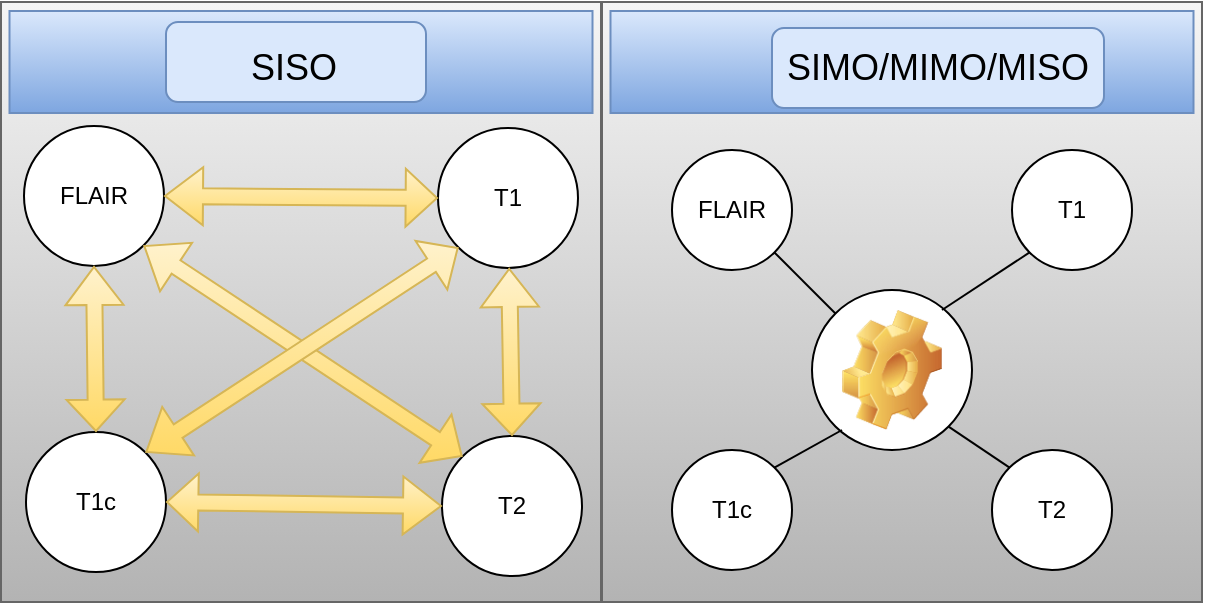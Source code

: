 <mxfile version="18.0.7" type="device"><diagram id="BMPRerqlpBM6pr6brYIG" name="Page-1"><mxGraphModel dx="468" dy="402" grid="1" gridSize="10" guides="1" tooltips="1" connect="1" arrows="1" fold="1" page="1" pageScale="1" pageWidth="850" pageHeight="1100" math="0" shadow="0"><root><mxCell id="0"/><mxCell id="1" parent="0"/><mxCell id="QxVMwQ4PlM28b0aQw3vw-6" value="" style="whiteSpace=wrap;html=1;aspect=fixed;fillColor=#f5f5f5;gradientColor=#b3b3b3;strokeColor=#666666;" parent="1" vertex="1"><mxGeometry x="489" y="187" width="300" height="300" as="geometry"/></mxCell><mxCell id="QxVMwQ4PlM28b0aQw3vw-9" value="" style="rounded=0;whiteSpace=wrap;html=1;fillColor=#dae8fc;strokeColor=#6c8ebf;gradientColor=#7ea6e0;" parent="1" vertex="1"><mxGeometry x="493.25" y="191.5" width="291.5" height="51" as="geometry"/></mxCell><mxCell id="QxVMwQ4PlM28b0aQw3vw-1" value="" style="whiteSpace=wrap;html=1;aspect=fixed;fillColor=#f5f5f5;gradientColor=#b3b3b3;strokeColor=#666666;" parent="1" vertex="1"><mxGeometry x="188.5" y="187" width="300" height="300" as="geometry"/></mxCell><mxCell id="QxVMwQ4PlM28b0aQw3vw-8" value="" style="rounded=0;whiteSpace=wrap;html=1;fillColor=#dae8fc;strokeColor=#6c8ebf;gradientColor=#7ea6e0;" parent="1" vertex="1"><mxGeometry x="192.75" y="191.5" width="291.5" height="51" as="geometry"/></mxCell><mxCell id="eWPgf8hlx1LaYcSgqZKT-29" value="" style="rounded=1;whiteSpace=wrap;html=1;fillColor=#dae8fc;strokeColor=#6c8ebf;" parent="1" vertex="1"><mxGeometry x="271" y="197" width="130" height="40" as="geometry"/></mxCell><mxCell id="eWPgf8hlx1LaYcSgqZKT-2" value="FLAIR" style="ellipse;whiteSpace=wrap;html=1;aspect=fixed;" parent="1" vertex="1"><mxGeometry x="200" y="249" width="70" height="70" as="geometry"/></mxCell><mxCell id="eWPgf8hlx1LaYcSgqZKT-3" value="T1" style="ellipse;whiteSpace=wrap;html=1;aspect=fixed;" parent="1" vertex="1"><mxGeometry x="407" y="250" width="70" height="70" as="geometry"/></mxCell><mxCell id="eWPgf8hlx1LaYcSgqZKT-4" value="&lt;span&gt;T1c&lt;/span&gt;" style="ellipse;whiteSpace=wrap;html=1;aspect=fixed;" parent="1" vertex="1"><mxGeometry x="201" y="402" width="70" height="70" as="geometry"/></mxCell><mxCell id="eWPgf8hlx1LaYcSgqZKT-5" value="T2" style="ellipse;whiteSpace=wrap;html=1;aspect=fixed;" parent="1" vertex="1"><mxGeometry x="409" y="404" width="70" height="70" as="geometry"/></mxCell><mxCell id="eWPgf8hlx1LaYcSgqZKT-8" value="" style="shape=flexArrow;endArrow=classic;startArrow=classic;html=1;rounded=0;exitX=0.5;exitY=0;exitDx=0;exitDy=0;entryX=0.5;entryY=1;entryDx=0;entryDy=0;width=8;startSize=4.89;fillColor=#fff2cc;gradientColor=#ffd966;strokeColor=#d6b656;" parent="1" source="eWPgf8hlx1LaYcSgqZKT-4" target="eWPgf8hlx1LaYcSgqZKT-2" edge="1"><mxGeometry width="100" height="100" relative="1" as="geometry"><mxPoint x="350" y="340" as="sourcePoint"/><mxPoint x="450" y="240" as="targetPoint"/></mxGeometry></mxCell><mxCell id="eWPgf8hlx1LaYcSgqZKT-9" value="" style="shape=flexArrow;endArrow=classic;startArrow=classic;html=1;rounded=0;exitX=0;exitY=0.5;exitDx=0;exitDy=0;entryX=1;entryY=0.5;entryDx=0;entryDy=0;width=8;startSize=4.89;fillColor=#fff2cc;gradientColor=#ffd966;strokeColor=#d6b656;" parent="1" source="eWPgf8hlx1LaYcSgqZKT-3" target="eWPgf8hlx1LaYcSgqZKT-2" edge="1"><mxGeometry width="100" height="100" relative="1" as="geometry"><mxPoint x="290" y="430" as="sourcePoint"/><mxPoint x="290" y="270" as="targetPoint"/></mxGeometry></mxCell><mxCell id="eWPgf8hlx1LaYcSgqZKT-10" value="" style="shape=flexArrow;endArrow=classic;startArrow=classic;html=1;rounded=0;exitX=0.5;exitY=0;exitDx=0;exitDy=0;width=8;startSize=4.89;fillColor=#fff2cc;gradientColor=#ffd966;strokeColor=#d6b656;" parent="1" source="eWPgf8hlx1LaYcSgqZKT-5" target="eWPgf8hlx1LaYcSgqZKT-3" edge="1"><mxGeometry width="100" height="100" relative="1" as="geometry"><mxPoint x="395" y="260" as="sourcePoint"/><mxPoint x="240" y="260" as="targetPoint"/></mxGeometry></mxCell><mxCell id="eWPgf8hlx1LaYcSgqZKT-11" value="" style="shape=flexArrow;endArrow=classic;startArrow=classic;html=1;rounded=0;exitX=1;exitY=0.5;exitDx=0;exitDy=0;width=8;startSize=4.89;entryX=0;entryY=0.5;entryDx=0;entryDy=0;fillColor=#fff2cc;gradientColor=#ffd966;strokeColor=#d6b656;" parent="1" source="eWPgf8hlx1LaYcSgqZKT-4" target="eWPgf8hlx1LaYcSgqZKT-5" edge="1"><mxGeometry width="100" height="100" relative="1" as="geometry"><mxPoint x="440" y="413" as="sourcePoint"/><mxPoint x="436.0" y="252.988" as="targetPoint"/></mxGeometry></mxCell><mxCell id="eWPgf8hlx1LaYcSgqZKT-12" value="" style="shape=flexArrow;endArrow=classic;startArrow=classic;html=1;rounded=0;exitX=0;exitY=0;exitDx=0;exitDy=0;width=8;startSize=4.89;entryX=1;entryY=1;entryDx=0;entryDy=0;fillColor=#fff2cc;gradientColor=#ffd966;strokeColor=#d6b656;" parent="1" source="eWPgf8hlx1LaYcSgqZKT-5" target="eWPgf8hlx1LaYcSgqZKT-2" edge="1"><mxGeometry width="100" height="100" relative="1" as="geometry"><mxPoint x="437" y="460" as="sourcePoint"/><mxPoint x="435.4" y="299.998" as="targetPoint"/></mxGeometry></mxCell><mxCell id="eWPgf8hlx1LaYcSgqZKT-13" value="" style="shape=flexArrow;endArrow=classic;startArrow=classic;html=1;rounded=0;exitX=0;exitY=1;exitDx=0;exitDy=0;width=8;startSize=4.89;entryX=1;entryY=0;entryDx=0;entryDy=0;fillColor=#fff2cc;gradientColor=#ffd966;strokeColor=#d6b656;" parent="1" source="eWPgf8hlx1LaYcSgqZKT-3" target="eWPgf8hlx1LaYcSgqZKT-4" edge="1"><mxGeometry width="100" height="100" relative="1" as="geometry"><mxPoint x="408.716" y="471.716" as="sourcePoint"/><mxPoint x="228.284" y="288.284" as="targetPoint"/></mxGeometry></mxCell><mxCell id="eWPgf8hlx1LaYcSgqZKT-14" value="" style="ellipse;whiteSpace=wrap;html=1;aspect=fixed;" parent="1" vertex="1"><mxGeometry x="594" y="331" width="80" height="80" as="geometry"/></mxCell><mxCell id="eWPgf8hlx1LaYcSgqZKT-15" value="" style="shape=image;html=1;verticalLabelPosition=bottom;verticalAlign=top;imageAspect=0;image=img/clipart/Gear_128x128.png" parent="1" vertex="1"><mxGeometry x="609" y="341" width="50" height="60" as="geometry"/></mxCell><mxCell id="eWPgf8hlx1LaYcSgqZKT-16" value="T1" style="ellipse;whiteSpace=wrap;html=1;aspect=fixed;" parent="1" vertex="1"><mxGeometry x="694" y="261" width="60" height="60" as="geometry"/></mxCell><mxCell id="eWPgf8hlx1LaYcSgqZKT-18" value="FLAIR" style="ellipse;whiteSpace=wrap;html=1;aspect=fixed;" parent="1" vertex="1"><mxGeometry x="524" y="261" width="60" height="60" as="geometry"/></mxCell><mxCell id="eWPgf8hlx1LaYcSgqZKT-19" value="&lt;span&gt;T1c&lt;/span&gt;" style="ellipse;whiteSpace=wrap;html=1;aspect=fixed;" parent="1" vertex="1"><mxGeometry x="524" y="411" width="60" height="60" as="geometry"/></mxCell><mxCell id="eWPgf8hlx1LaYcSgqZKT-20" value="T2" style="ellipse;whiteSpace=wrap;html=1;aspect=fixed;" parent="1" vertex="1"><mxGeometry x="684" y="411" width="60" height="60" as="geometry"/></mxCell><mxCell id="eWPgf8hlx1LaYcSgqZKT-22" value="" style="endArrow=none;html=1;rounded=0;entryX=0;entryY=0;entryDx=0;entryDy=0;exitX=1;exitY=1;exitDx=0;exitDy=0;" parent="1" source="eWPgf8hlx1LaYcSgqZKT-18" target="eWPgf8hlx1LaYcSgqZKT-14" edge="1"><mxGeometry width="50" height="50" relative="1" as="geometry"><mxPoint x="474" y="371" as="sourcePoint"/><mxPoint x="524" y="321" as="targetPoint"/></mxGeometry></mxCell><mxCell id="eWPgf8hlx1LaYcSgqZKT-23" value="" style="endArrow=none;html=1;rounded=0;entryX=0;entryY=1;entryDx=0;entryDy=0;exitX=1;exitY=0;exitDx=0;exitDy=0;" parent="1" source="eWPgf8hlx1LaYcSgqZKT-15" target="eWPgf8hlx1LaYcSgqZKT-16" edge="1"><mxGeometry width="50" height="50" relative="1" as="geometry"><mxPoint x="474" y="371" as="sourcePoint"/><mxPoint x="524" y="321" as="targetPoint"/></mxGeometry></mxCell><mxCell id="eWPgf8hlx1LaYcSgqZKT-24" value="" style="endArrow=none;html=1;rounded=0;exitX=1;exitY=0;exitDx=0;exitDy=0;entryX=0;entryY=1;entryDx=0;entryDy=0;" parent="1" source="eWPgf8hlx1LaYcSgqZKT-19" target="eWPgf8hlx1LaYcSgqZKT-15" edge="1"><mxGeometry width="50" height="50" relative="1" as="geometry"><mxPoint x="474" y="371" as="sourcePoint"/><mxPoint x="524" y="321" as="targetPoint"/></mxGeometry></mxCell><mxCell id="eWPgf8hlx1LaYcSgqZKT-25" value="" style="endArrow=none;html=1;rounded=0;exitX=0;exitY=0;exitDx=0;exitDy=0;entryX=1;entryY=1;entryDx=0;entryDy=0;" parent="1" source="eWPgf8hlx1LaYcSgqZKT-20" target="eWPgf8hlx1LaYcSgqZKT-14" edge="1"><mxGeometry width="50" height="50" relative="1" as="geometry"><mxPoint x="474" y="371" as="sourcePoint"/><mxPoint x="634" y="471" as="targetPoint"/></mxGeometry></mxCell><mxCell id="eWPgf8hlx1LaYcSgqZKT-27" value="&lt;font style=&quot;font-size: 18px&quot;&gt;SISO&lt;/font&gt;" style="text;html=1;strokeColor=none;fillColor=none;align=center;verticalAlign=middle;whiteSpace=wrap;rounded=0;" parent="1" vertex="1"><mxGeometry x="270" y="200" width="130" height="40" as="geometry"/></mxCell><mxCell id="eWPgf8hlx1LaYcSgqZKT-30" value="" style="rounded=1;whiteSpace=wrap;html=1;fillColor=#dae8fc;strokeColor=#6c8ebf;" parent="1" vertex="1"><mxGeometry x="574" y="200" width="166" height="40" as="geometry"/></mxCell><mxCell id="eWPgf8hlx1LaYcSgqZKT-31" value="&lt;font style=&quot;font-size: 18px&quot;&gt;SIMO/MIMO/MISO&lt;/font&gt;" style="text;html=1;strokeColor=none;fillColor=none;align=center;verticalAlign=middle;whiteSpace=wrap;rounded=0;rotation=0;" parent="1" vertex="1"><mxGeometry x="576" y="200" width="162" height="40" as="geometry"/></mxCell></root></mxGraphModel></diagram></mxfile>